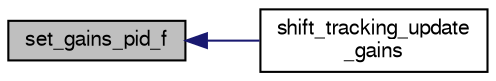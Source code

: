 digraph "set_gains_pid_f"
{
  edge [fontname="FreeSans",fontsize="10",labelfontname="FreeSans",labelfontsize="10"];
  node [fontname="FreeSans",fontsize="10",shape=record];
  rankdir="LR";
  Node1 [label="set_gains_pid_f",height=0.2,width=0.4,color="black", fillcolor="grey75", style="filled", fontcolor="black"];
  Node1 -> Node2 [dir="back",color="midnightblue",fontsize="10",style="solid",fontname="FreeSans"];
  Node2 [label="shift_tracking_update\l_gains",height=0.2,width=0.4,color="black", fillcolor="white", style="filled",URL="$shift__tracking_8h.html#a1155f9a7043bccf01b87bfced7aaf073"];
}
